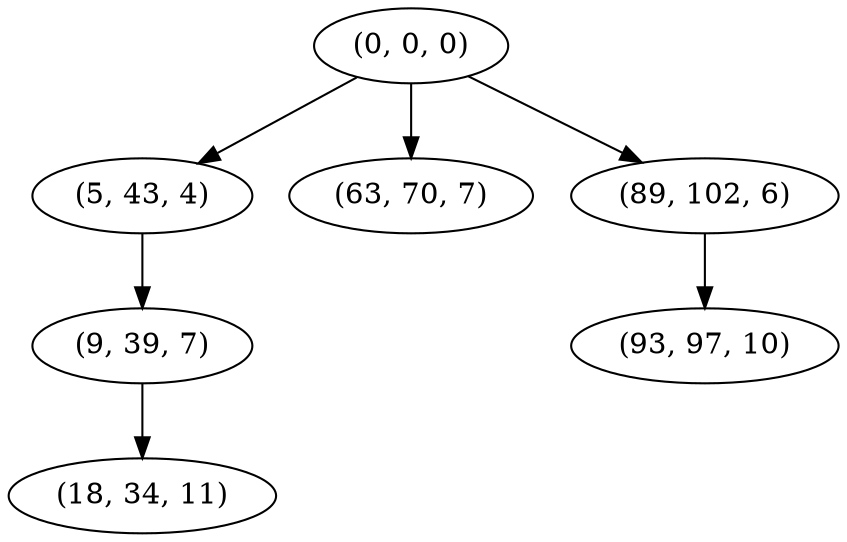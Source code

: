 digraph tree {
    "(0, 0, 0)";
    "(5, 43, 4)";
    "(9, 39, 7)";
    "(18, 34, 11)";
    "(63, 70, 7)";
    "(89, 102, 6)";
    "(93, 97, 10)";
    "(0, 0, 0)" -> "(5, 43, 4)";
    "(0, 0, 0)" -> "(63, 70, 7)";
    "(0, 0, 0)" -> "(89, 102, 6)";
    "(5, 43, 4)" -> "(9, 39, 7)";
    "(9, 39, 7)" -> "(18, 34, 11)";
    "(89, 102, 6)" -> "(93, 97, 10)";
}
